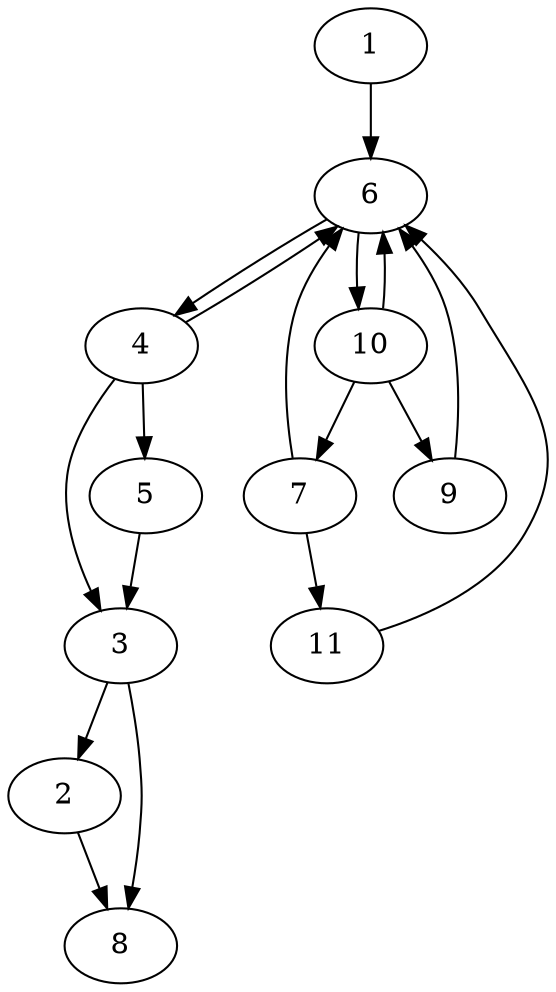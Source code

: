 digraph gamebook {

 1->6
2->8
3->2

3->8
4->5

4->3

4->6
5->3
6->4

6->10
7->6

7->11
9->6
10->9

10->6

10->7
11->6
}
